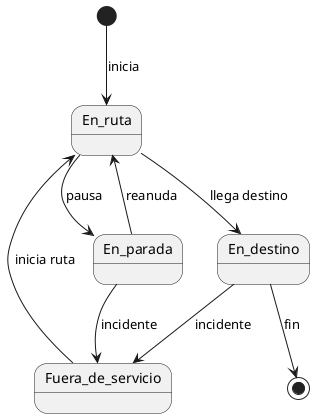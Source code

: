 @startuml "Vehículo"
[*] --> En_ruta : inicia
Fuera_de_servicio --> En_ruta : inicia ruta
En_ruta --> En_parada : pausa
En_parada --> En_ruta : reanuda
En_ruta --> En_destino : llega destino
En_destino --> Fuera_de_servicio : incidente
En_parada --> Fuera_de_servicio : incidente
En_destino --> [*] : fin
@enduml
